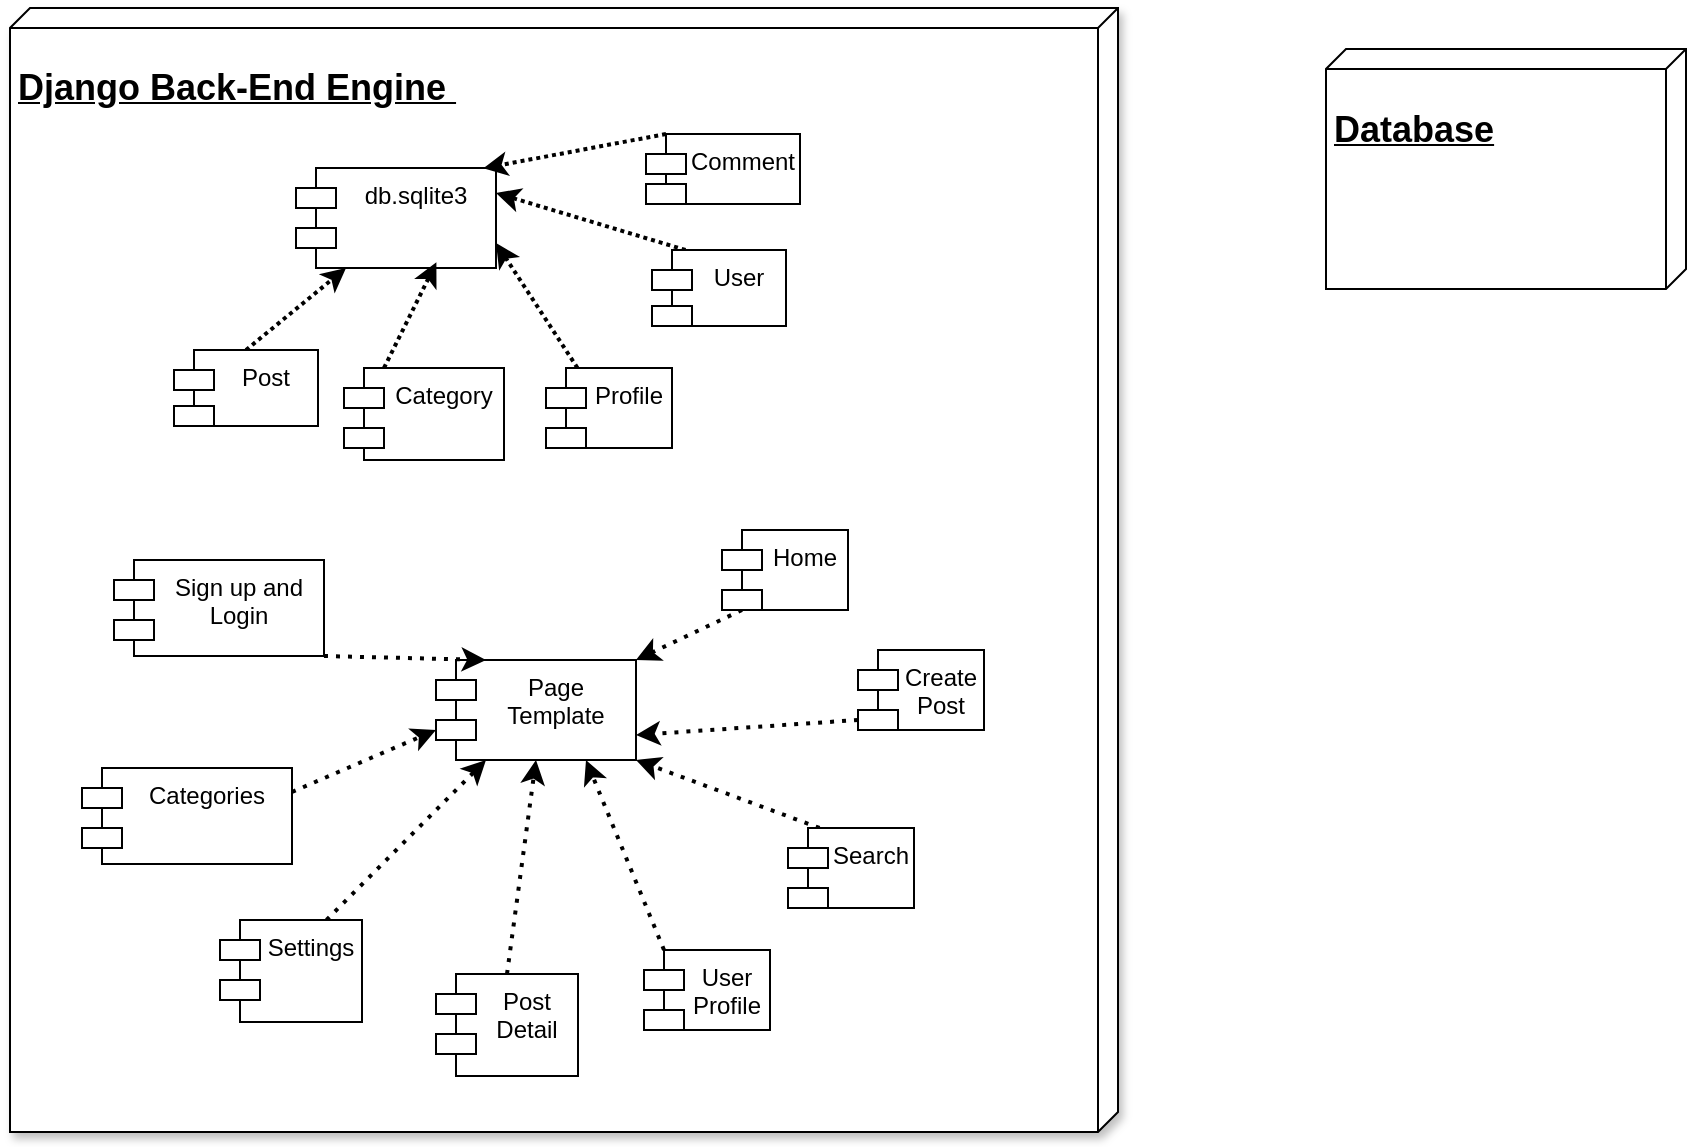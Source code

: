 <mxfile version="24.4.4" type="github">
  <diagram name="Page-1" id="kGsFk-90D487IeqG_Kmu">
    <mxGraphModel dx="1163" dy="570" grid="0" gridSize="10" guides="1" tooltips="1" connect="1" arrows="1" fold="1" page="1" pageScale="1" pageWidth="1169" pageHeight="827" math="0" shadow="0">
      <root>
        <mxCell id="0" />
        <mxCell id="1" parent="0" />
        <mxCell id="M0nrLScBIXvB6luAqI0C-2" value="&lt;h2&gt;Django Back-End Engine&amp;nbsp;&lt;/h2&gt;" style="verticalAlign=top;align=left;spacingTop=8;spacingLeft=2;spacingRight=12;shape=cube;size=10;direction=south;fontStyle=4;html=1;whiteSpace=wrap;shadow=1;" vertex="1" parent="1">
          <mxGeometry x="161" y="141" width="554" height="562" as="geometry" />
        </mxCell>
        <mxCell id="M0nrLScBIXvB6luAqI0C-1" value="db.sqlite3" style="shape=module;align=left;spacingLeft=20;align=center;verticalAlign=top;whiteSpace=wrap;html=1;" vertex="1" parent="1">
          <mxGeometry x="304" y="221" width="100" height="50" as="geometry" />
        </mxCell>
        <mxCell id="M0nrLScBIXvB6luAqI0C-17" style="rounded=0;orthogonalLoop=1;jettySize=auto;html=1;exitX=0.5;exitY=0;exitDx=0;exitDy=0;entryX=0.25;entryY=1;entryDx=0;entryDy=0;dashed=1;dashPattern=1 1;strokeWidth=2;" edge="1" parent="1" source="M0nrLScBIXvB6luAqI0C-10" target="M0nrLScBIXvB6luAqI0C-1">
          <mxGeometry relative="1" as="geometry" />
        </mxCell>
        <mxCell id="M0nrLScBIXvB6luAqI0C-10" value="Post" style="shape=module;align=left;spacingLeft=20;align=center;verticalAlign=top;whiteSpace=wrap;html=1;" vertex="1" parent="1">
          <mxGeometry x="243" y="312" width="72" height="38" as="geometry" />
        </mxCell>
        <mxCell id="M0nrLScBIXvB6luAqI0C-11" value="Category" style="shape=module;align=left;spacingLeft=20;align=center;verticalAlign=top;whiteSpace=wrap;html=1;" vertex="1" parent="1">
          <mxGeometry x="328" y="321" width="80" height="46" as="geometry" />
        </mxCell>
        <mxCell id="M0nrLScBIXvB6luAqI0C-20" style="rounded=0;orthogonalLoop=1;jettySize=auto;html=1;exitX=0.25;exitY=0;exitDx=0;exitDy=0;entryX=1;entryY=0.25;entryDx=0;entryDy=0;dashed=1;dashPattern=1 1;strokeWidth=2;" edge="1" parent="1" source="M0nrLScBIXvB6luAqI0C-12" target="M0nrLScBIXvB6luAqI0C-1">
          <mxGeometry relative="1" as="geometry" />
        </mxCell>
        <mxCell id="M0nrLScBIXvB6luAqI0C-12" value="User" style="shape=module;align=left;spacingLeft=20;align=center;verticalAlign=top;whiteSpace=wrap;html=1;" vertex="1" parent="1">
          <mxGeometry x="482" y="262" width="67" height="38" as="geometry" />
        </mxCell>
        <mxCell id="M0nrLScBIXvB6luAqI0C-19" style="rounded=0;orthogonalLoop=1;jettySize=auto;html=1;exitX=0.25;exitY=0;exitDx=0;exitDy=0;entryX=1;entryY=0.75;entryDx=0;entryDy=0;dashed=1;dashPattern=1 1;strokeWidth=2;" edge="1" parent="1" source="M0nrLScBIXvB6luAqI0C-16" target="M0nrLScBIXvB6luAqI0C-1">
          <mxGeometry relative="1" as="geometry" />
        </mxCell>
        <mxCell id="M0nrLScBIXvB6luAqI0C-16" value="Profile" style="shape=module;align=left;spacingLeft=20;align=center;verticalAlign=top;whiteSpace=wrap;html=1;" vertex="1" parent="1">
          <mxGeometry x="429" y="321" width="63" height="40" as="geometry" />
        </mxCell>
        <mxCell id="M0nrLScBIXvB6luAqI0C-18" style="rounded=0;orthogonalLoop=1;jettySize=auto;html=1;exitX=0.25;exitY=0;exitDx=0;exitDy=0;entryX=0.702;entryY=0.943;entryDx=0;entryDy=0;entryPerimeter=0;dashed=1;dashPattern=1 1;strokeWidth=2;" edge="1" parent="1" source="M0nrLScBIXvB6luAqI0C-11" target="M0nrLScBIXvB6luAqI0C-1">
          <mxGeometry relative="1" as="geometry" />
        </mxCell>
        <mxCell id="M0nrLScBIXvB6luAqI0C-21" value="Comment" style="shape=module;align=left;spacingLeft=20;align=center;verticalAlign=top;whiteSpace=wrap;html=1;" vertex="1" parent="1">
          <mxGeometry x="479" y="204" width="77" height="35" as="geometry" />
        </mxCell>
        <mxCell id="M0nrLScBIXvB6luAqI0C-22" style="rounded=0;orthogonalLoop=1;jettySize=auto;html=1;exitX=0;exitY=0;exitDx=10;exitDy=0;exitPerimeter=0;entryX=0.936;entryY=0.003;entryDx=0;entryDy=0;entryPerimeter=0;dashed=1;dashPattern=1 1;strokeWidth=2;" edge="1" parent="1" source="M0nrLScBIXvB6luAqI0C-21" target="M0nrLScBIXvB6luAqI0C-1">
          <mxGeometry relative="1" as="geometry" />
        </mxCell>
        <mxCell id="M0nrLScBIXvB6luAqI0C-25" value="Page Template" style="shape=module;align=left;spacingLeft=20;align=center;verticalAlign=top;whiteSpace=wrap;html=1;" vertex="1" parent="1">
          <mxGeometry x="374" y="467" width="100" height="50" as="geometry" />
        </mxCell>
        <mxCell id="M0nrLScBIXvB6luAqI0C-44" style="rounded=0;orthogonalLoop=1;jettySize=auto;html=1;exitX=0;exitY=1;exitDx=10;exitDy=0;exitPerimeter=0;entryX=1;entryY=0;entryDx=0;entryDy=0;dashed=1;dashPattern=1 2;strokeWidth=2;" edge="1" parent="1" source="M0nrLScBIXvB6luAqI0C-28" target="M0nrLScBIXvB6luAqI0C-25">
          <mxGeometry relative="1" as="geometry" />
        </mxCell>
        <mxCell id="M0nrLScBIXvB6luAqI0C-28" value="Home" style="shape=module;align=left;spacingLeft=20;align=center;verticalAlign=top;whiteSpace=wrap;html=1;" vertex="1" parent="1">
          <mxGeometry x="517" y="402" width="63" height="40" as="geometry" />
        </mxCell>
        <mxCell id="M0nrLScBIXvB6luAqI0C-45" style="rounded=0;orthogonalLoop=1;jettySize=auto;html=1;exitX=0;exitY=0;exitDx=0;exitDy=35;exitPerimeter=0;entryX=1;entryY=0.75;entryDx=0;entryDy=0;dashed=1;dashPattern=1 2;strokeWidth=2;" edge="1" parent="1" source="M0nrLScBIXvB6luAqI0C-29" target="M0nrLScBIXvB6luAqI0C-25">
          <mxGeometry relative="1" as="geometry" />
        </mxCell>
        <mxCell id="M0nrLScBIXvB6luAqI0C-29" value="Create Post" style="shape=module;align=left;spacingLeft=20;align=center;verticalAlign=top;whiteSpace=wrap;html=1;" vertex="1" parent="1">
          <mxGeometry x="585" y="462" width="63" height="40" as="geometry" />
        </mxCell>
        <mxCell id="M0nrLScBIXvB6luAqI0C-32" value="Categories" style="shape=module;align=left;spacingLeft=20;align=center;verticalAlign=top;whiteSpace=wrap;html=1;" vertex="1" parent="1">
          <mxGeometry x="197" y="521" width="105" height="48" as="geometry" />
        </mxCell>
        <mxCell id="M0nrLScBIXvB6luAqI0C-49" style="rounded=0;orthogonalLoop=1;jettySize=auto;html=1;exitX=0.5;exitY=0;exitDx=0;exitDy=0;entryX=0.5;entryY=1;entryDx=0;entryDy=0;dashed=1;dashPattern=1 2;strokeWidth=2;" edge="1" parent="1" source="M0nrLScBIXvB6luAqI0C-34" target="M0nrLScBIXvB6luAqI0C-25">
          <mxGeometry relative="1" as="geometry" />
        </mxCell>
        <mxCell id="M0nrLScBIXvB6luAqI0C-34" value="Post Detail" style="shape=module;align=left;spacingLeft=20;align=center;verticalAlign=top;whiteSpace=wrap;html=1;" vertex="1" parent="1">
          <mxGeometry x="374" y="624" width="71" height="51" as="geometry" />
        </mxCell>
        <mxCell id="M0nrLScBIXvB6luAqI0C-48" style="rounded=0;orthogonalLoop=1;jettySize=auto;html=1;exitX=0;exitY=0;exitDx=10;exitDy=0;exitPerimeter=0;entryX=0.75;entryY=1;entryDx=0;entryDy=0;dashed=1;dashPattern=1 2;strokeWidth=2;" edge="1" parent="1" source="M0nrLScBIXvB6luAqI0C-35" target="M0nrLScBIXvB6luAqI0C-25">
          <mxGeometry relative="1" as="geometry" />
        </mxCell>
        <mxCell id="M0nrLScBIXvB6luAqI0C-35" value="User Profile" style="shape=module;align=left;spacingLeft=20;align=center;verticalAlign=top;whiteSpace=wrap;html=1;" vertex="1" parent="1">
          <mxGeometry x="478" y="612" width="63" height="40" as="geometry" />
        </mxCell>
        <mxCell id="M0nrLScBIXvB6luAqI0C-52" style="rounded=0;orthogonalLoop=1;jettySize=auto;html=1;exitX=1;exitY=1;exitDx=0;exitDy=0;entryX=0.25;entryY=0;entryDx=0;entryDy=0;dashed=1;dashPattern=1 2;strokeWidth=2;" edge="1" parent="1" source="M0nrLScBIXvB6luAqI0C-38" target="M0nrLScBIXvB6luAqI0C-25">
          <mxGeometry relative="1" as="geometry" />
        </mxCell>
        <mxCell id="M0nrLScBIXvB6luAqI0C-38" value="Sign up and Login" style="shape=module;align=left;spacingLeft=20;align=center;verticalAlign=top;whiteSpace=wrap;html=1;" vertex="1" parent="1">
          <mxGeometry x="213" y="417" width="105" height="48" as="geometry" />
        </mxCell>
        <mxCell id="M0nrLScBIXvB6luAqI0C-47" style="rounded=0;orthogonalLoop=1;jettySize=auto;html=1;exitX=0.25;exitY=0;exitDx=0;exitDy=0;entryX=1;entryY=1;entryDx=0;entryDy=0;dashed=1;dashPattern=1 2;strokeWidth=2;" edge="1" parent="1" source="M0nrLScBIXvB6luAqI0C-39" target="M0nrLScBIXvB6luAqI0C-25">
          <mxGeometry relative="1" as="geometry" />
        </mxCell>
        <mxCell id="M0nrLScBIXvB6luAqI0C-39" value="Search" style="shape=module;align=left;spacingLeft=20;align=center;verticalAlign=top;whiteSpace=wrap;html=1;" vertex="1" parent="1">
          <mxGeometry x="550" y="551" width="63" height="40" as="geometry" />
        </mxCell>
        <mxCell id="M0nrLScBIXvB6luAqI0C-50" style="rounded=0;orthogonalLoop=1;jettySize=auto;html=1;exitX=0.75;exitY=0;exitDx=0;exitDy=0;entryX=0.25;entryY=1;entryDx=0;entryDy=0;dashed=1;dashPattern=1 2;strokeWidth=2;" edge="1" parent="1" source="M0nrLScBIXvB6luAqI0C-42" target="M0nrLScBIXvB6luAqI0C-25">
          <mxGeometry relative="1" as="geometry" />
        </mxCell>
        <mxCell id="M0nrLScBIXvB6luAqI0C-42" value="&lt;div&gt;Settings&lt;/div&gt;" style="shape=module;align=left;spacingLeft=20;align=center;verticalAlign=top;whiteSpace=wrap;html=1;" vertex="1" parent="1">
          <mxGeometry x="266" y="597" width="71" height="51" as="geometry" />
        </mxCell>
        <mxCell id="M0nrLScBIXvB6luAqI0C-51" style="rounded=0;orthogonalLoop=1;jettySize=auto;html=1;exitX=1;exitY=0.25;exitDx=0;exitDy=0;entryX=0;entryY=0;entryDx=0;entryDy=35;entryPerimeter=0;dashed=1;dashPattern=1 2;strokeWidth=2;" edge="1" parent="1" source="M0nrLScBIXvB6luAqI0C-32" target="M0nrLScBIXvB6luAqI0C-25">
          <mxGeometry relative="1" as="geometry" />
        </mxCell>
        <mxCell id="M0nrLScBIXvB6luAqI0C-53" value="&lt;h2&gt;Database&lt;/h2&gt;" style="verticalAlign=top;align=left;spacingTop=8;spacingLeft=2;spacingRight=12;shape=cube;size=10;direction=south;fontStyle=4;html=1;whiteSpace=wrap;" vertex="1" parent="1">
          <mxGeometry x="819" y="161.5" width="180" height="120" as="geometry" />
        </mxCell>
      </root>
    </mxGraphModel>
  </diagram>
</mxfile>
